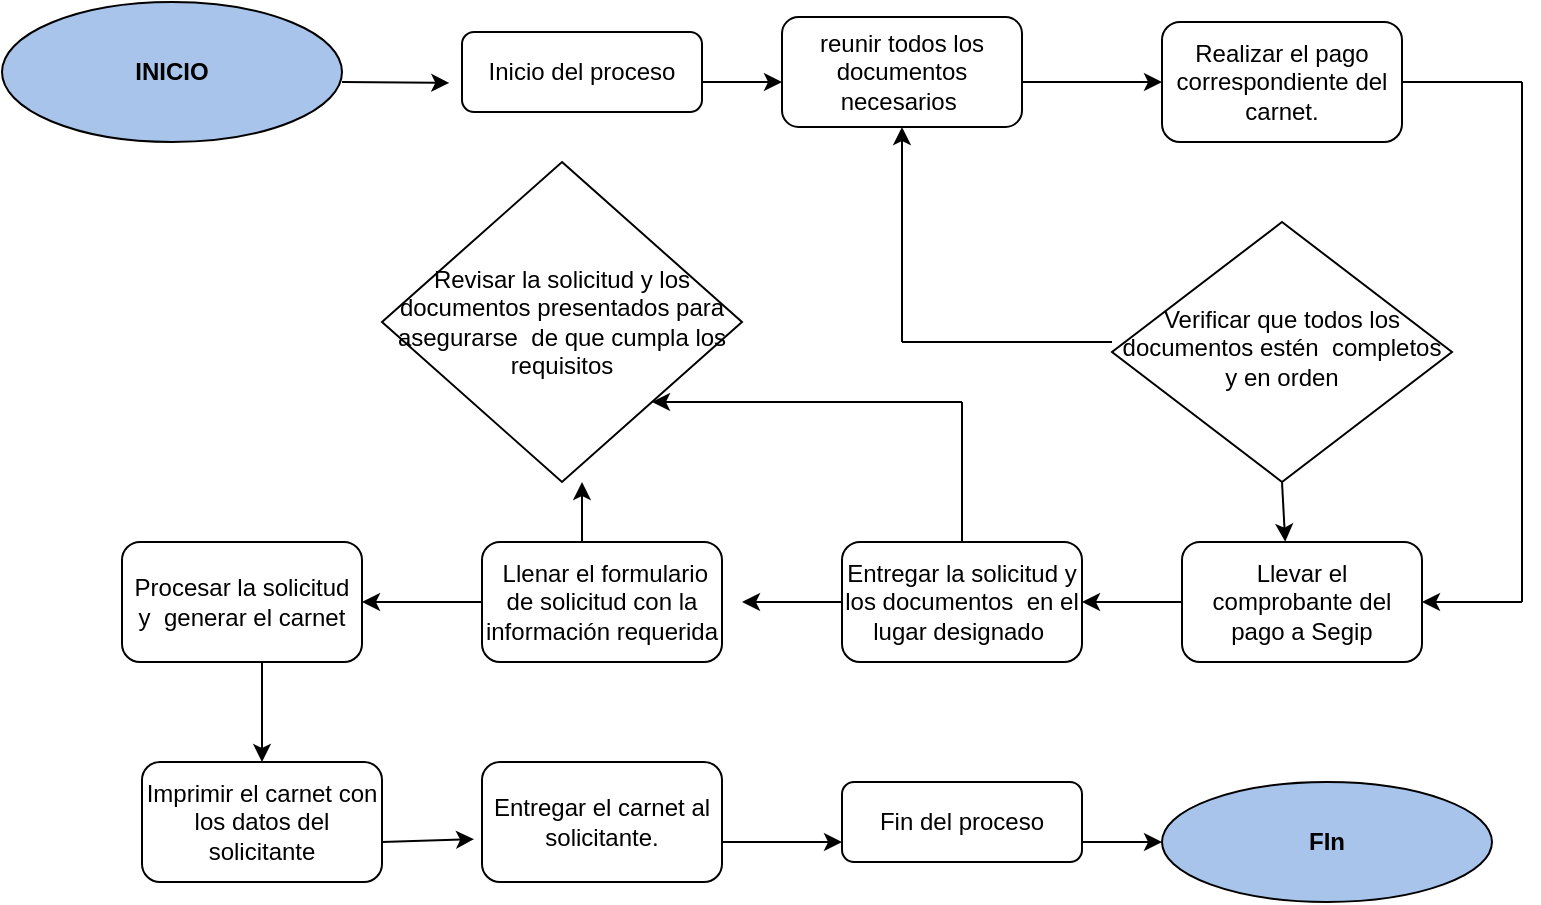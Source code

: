 <mxfile version="23.1.5" type="google">
  <diagram id="C5RBs43oDa-KdzZeNtuy" name="Page-1">
    <mxGraphModel grid="1" page="1" gridSize="10" guides="1" tooltips="1" connect="1" arrows="1" fold="1" pageScale="1" pageWidth="827" pageHeight="1169" math="0" shadow="0">
      <root>
        <mxCell id="WIyWlLk6GJQsqaUBKTNV-0" />
        <mxCell id="WIyWlLk6GJQsqaUBKTNV-1" parent="WIyWlLk6GJQsqaUBKTNV-0" />
        <mxCell id="WIyWlLk6GJQsqaUBKTNV-6" value="Verificar que todos los documentos estén&amp;nbsp; completos y en orden" style="rhombus;whiteSpace=wrap;html=1;shadow=0;fontFamily=Helvetica;fontSize=12;align=center;strokeWidth=1;spacing=6;spacingTop=-4;" vertex="1" parent="WIyWlLk6GJQsqaUBKTNV-1">
          <mxGeometry x="565" y="190" width="170" height="130" as="geometry" />
        </mxCell>
        <mxCell id="WIyWlLk6GJQsqaUBKTNV-7" value="Inicio del proceso" style="rounded=1;whiteSpace=wrap;html=1;fontSize=12;glass=0;strokeWidth=1;shadow=0;" vertex="1" parent="WIyWlLk6GJQsqaUBKTNV-1">
          <mxGeometry x="240" y="95" width="120" height="40" as="geometry" />
        </mxCell>
        <mxCell id="WIyWlLk6GJQsqaUBKTNV-12" value="reunir todos los documentos necesarios&amp;nbsp;" style="rounded=1;whiteSpace=wrap;html=1;fontSize=12;glass=0;strokeWidth=1;shadow=0;" vertex="1" parent="WIyWlLk6GJQsqaUBKTNV-1">
          <mxGeometry x="400" y="87.5" width="120" height="55" as="geometry" />
        </mxCell>
        <mxCell id="3bQsAzySEK2MrlnRBN01-0" value="&lt;b&gt;INICIO&lt;/b&gt;" style="ellipse;whiteSpace=wrap;html=1;fillColor=#A9C4EB;" vertex="1" parent="WIyWlLk6GJQsqaUBKTNV-1">
          <mxGeometry x="10" y="80" width="170" height="70" as="geometry" />
        </mxCell>
        <mxCell id="3bQsAzySEK2MrlnRBN01-1" value="" style="endArrow=classic;html=1;rounded=0;entryX=-0.053;entryY=0.636;entryDx=0;entryDy=0;entryPerimeter=0;" edge="1" parent="WIyWlLk6GJQsqaUBKTNV-1" target="WIyWlLk6GJQsqaUBKTNV-7">
          <mxGeometry width="50" height="50" relative="1" as="geometry">
            <mxPoint x="180" y="120" as="sourcePoint" />
            <mxPoint x="230" y="80" as="targetPoint" />
          </mxGeometry>
        </mxCell>
        <mxCell id="3bQsAzySEK2MrlnRBN01-2" value="&amp;nbsp;Llenar el formulario de solicitud con la información requerida" style="whiteSpace=wrap;html=1;rounded=1;glass=0;strokeWidth=1;shadow=0;" vertex="1" parent="WIyWlLk6GJQsqaUBKTNV-1">
          <mxGeometry x="250" y="350" width="120" height="60" as="geometry" />
        </mxCell>
        <mxCell id="3bQsAzySEK2MrlnRBN01-4" value="" style="endArrow=classic;html=1;rounded=0;" edge="1" parent="WIyWlLk6GJQsqaUBKTNV-1">
          <mxGeometry width="50" height="50" relative="1" as="geometry">
            <mxPoint x="520" y="120" as="sourcePoint" />
            <mxPoint x="590" y="120" as="targetPoint" />
          </mxGeometry>
        </mxCell>
        <mxCell id="3bQsAzySEK2MrlnRBN01-5" value="" style="endArrow=classic;html=1;rounded=0;" edge="1" parent="WIyWlLk6GJQsqaUBKTNV-1">
          <mxGeometry width="50" height="50" relative="1" as="geometry">
            <mxPoint x="360" y="120" as="sourcePoint" />
            <mxPoint x="400" y="120" as="targetPoint" />
          </mxGeometry>
        </mxCell>
        <mxCell id="3bQsAzySEK2MrlnRBN01-8" value="" style="endArrow=none;html=1;rounded=0;" edge="1" parent="WIyWlLk6GJQsqaUBKTNV-1">
          <mxGeometry width="50" height="50" relative="1" as="geometry">
            <mxPoint x="565" y="250" as="sourcePoint" />
            <mxPoint x="460" y="250" as="targetPoint" />
          </mxGeometry>
        </mxCell>
        <mxCell id="3bQsAzySEK2MrlnRBN01-9" value="" style="endArrow=classic;html=1;rounded=0;entryX=0.5;entryY=1;entryDx=0;entryDy=0;" edge="1" parent="WIyWlLk6GJQsqaUBKTNV-1" target="WIyWlLk6GJQsqaUBKTNV-12">
          <mxGeometry width="50" height="50" relative="1" as="geometry">
            <mxPoint x="460" y="250" as="sourcePoint" />
            <mxPoint x="510" y="200" as="targetPoint" />
          </mxGeometry>
        </mxCell>
        <mxCell id="3bQsAzySEK2MrlnRBN01-10" value="Realizar el pago correspondiente del carnet." style="rounded=1;whiteSpace=wrap;html=1;" vertex="1" parent="WIyWlLk6GJQsqaUBKTNV-1">
          <mxGeometry x="590" y="90" width="120" height="60" as="geometry" />
        </mxCell>
        <mxCell id="3bQsAzySEK2MrlnRBN01-11" value="" style="endArrow=none;html=1;rounded=0;" edge="1" parent="WIyWlLk6GJQsqaUBKTNV-1">
          <mxGeometry width="50" height="50" relative="1" as="geometry">
            <mxPoint x="710" y="120" as="sourcePoint" />
            <mxPoint x="770" y="120" as="targetPoint" />
          </mxGeometry>
        </mxCell>
        <mxCell id="3bQsAzySEK2MrlnRBN01-12" value="" style="endArrow=none;html=1;rounded=0;" edge="1" parent="WIyWlLk6GJQsqaUBKTNV-1">
          <mxGeometry width="50" height="50" relative="1" as="geometry">
            <mxPoint x="770" y="120" as="sourcePoint" />
            <mxPoint x="770" y="380" as="targetPoint" />
          </mxGeometry>
        </mxCell>
        <mxCell id="3bQsAzySEK2MrlnRBN01-13" value="" style="endArrow=classic;html=1;rounded=0;" edge="1" parent="WIyWlLk6GJQsqaUBKTNV-1">
          <mxGeometry width="50" height="50" relative="1" as="geometry">
            <mxPoint x="770" y="380" as="sourcePoint" />
            <mxPoint x="720" y="380" as="targetPoint" />
          </mxGeometry>
        </mxCell>
        <mxCell id="3bQsAzySEK2MrlnRBN01-14" value="Entregar la solicitud y los documentos&amp;nbsp; en el lugar designado&amp;nbsp;" style="rounded=1;whiteSpace=wrap;html=1;" vertex="1" parent="WIyWlLk6GJQsqaUBKTNV-1">
          <mxGeometry x="430" y="350" width="120" height="60" as="geometry" />
        </mxCell>
        <mxCell id="3bQsAzySEK2MrlnRBN01-15" value="" style="endArrow=classic;html=1;rounded=0;entryX=1;entryY=0.5;entryDx=0;entryDy=0;" edge="1" parent="WIyWlLk6GJQsqaUBKTNV-1" target="3bQsAzySEK2MrlnRBN01-14">
          <mxGeometry width="50" height="50" relative="1" as="geometry">
            <mxPoint x="600" y="380" as="sourcePoint" />
            <mxPoint x="650" y="330" as="targetPoint" />
          </mxGeometry>
        </mxCell>
        <mxCell id="3bQsAzySEK2MrlnRBN01-16" value="Revisar la solicitud y los documentos presentados para asegurarse&amp;nbsp; de que cumpla los requisitos" style="rhombus;whiteSpace=wrap;html=1;" vertex="1" parent="WIyWlLk6GJQsqaUBKTNV-1">
          <mxGeometry x="200" y="160" width="180" height="160" as="geometry" />
        </mxCell>
        <mxCell id="3bQsAzySEK2MrlnRBN01-17" value="" style="endArrow=none;html=1;rounded=0;" edge="1" parent="WIyWlLk6GJQsqaUBKTNV-1">
          <mxGeometry width="50" height="50" relative="1" as="geometry">
            <mxPoint x="490" y="350" as="sourcePoint" />
            <mxPoint x="490" y="280" as="targetPoint" />
          </mxGeometry>
        </mxCell>
        <mxCell id="3bQsAzySEK2MrlnRBN01-19" value="" style="endArrow=classic;html=1;rounded=0;entryX=1;entryY=1;entryDx=0;entryDy=0;" edge="1" parent="WIyWlLk6GJQsqaUBKTNV-1" target="3bQsAzySEK2MrlnRBN01-16">
          <mxGeometry width="50" height="50" relative="1" as="geometry">
            <mxPoint x="490" y="280" as="sourcePoint" />
            <mxPoint x="540" y="230" as="targetPoint" />
          </mxGeometry>
        </mxCell>
        <mxCell id="3bQsAzySEK2MrlnRBN01-20" value="Procesar la solicitud y&amp;nbsp; generar el carnet" style="rounded=1;whiteSpace=wrap;html=1;" vertex="1" parent="WIyWlLk6GJQsqaUBKTNV-1">
          <mxGeometry x="70" y="350" width="120" height="60" as="geometry" />
        </mxCell>
        <mxCell id="3bQsAzySEK2MrlnRBN01-21" value="" style="endArrow=classic;html=1;rounded=0;" edge="1" parent="WIyWlLk6GJQsqaUBKTNV-1">
          <mxGeometry width="50" height="50" relative="1" as="geometry">
            <mxPoint x="430" y="380" as="sourcePoint" />
            <mxPoint x="380" y="380" as="targetPoint" />
          </mxGeometry>
        </mxCell>
        <mxCell id="3bQsAzySEK2MrlnRBN01-22" value="" style="endArrow=classic;html=1;rounded=0;" edge="1" parent="WIyWlLk6GJQsqaUBKTNV-1">
          <mxGeometry width="50" height="50" relative="1" as="geometry">
            <mxPoint x="300" y="350" as="sourcePoint" />
            <mxPoint x="300" y="320" as="targetPoint" />
          </mxGeometry>
        </mxCell>
        <mxCell id="3bQsAzySEK2MrlnRBN01-23" value="Imprimir el carnet con los datos del solicitante" style="rounded=1;whiteSpace=wrap;html=1;" vertex="1" parent="WIyWlLk6GJQsqaUBKTNV-1">
          <mxGeometry x="80" y="460" width="120" height="60" as="geometry" />
        </mxCell>
        <mxCell id="3bQsAzySEK2MrlnRBN01-25" value="Entregar el carnet al solicitante." style="rounded=1;whiteSpace=wrap;html=1;" vertex="1" parent="WIyWlLk6GJQsqaUBKTNV-1">
          <mxGeometry x="250" y="460" width="120" height="60" as="geometry" />
        </mxCell>
        <mxCell id="3bQsAzySEK2MrlnRBN01-28" value="Fin del proceso" style="rounded=1;whiteSpace=wrap;html=1;" vertex="1" parent="WIyWlLk6GJQsqaUBKTNV-1">
          <mxGeometry x="430" y="470" width="120" height="40" as="geometry" />
        </mxCell>
        <mxCell id="3bQsAzySEK2MrlnRBN01-31" value="&lt;b&gt;FIn&lt;/b&gt;" style="ellipse;whiteSpace=wrap;html=1;fillColor=#A9C4EB;" vertex="1" parent="WIyWlLk6GJQsqaUBKTNV-1">
          <mxGeometry x="590" y="470" width="165" height="60" as="geometry" />
        </mxCell>
        <mxCell id="f3eSbPEEFnQTOaFJBSWK-3" value="Llevar el comprobante del pago a Segip" style="rounded=1;whiteSpace=wrap;html=1;" vertex="1" parent="WIyWlLk6GJQsqaUBKTNV-1">
          <mxGeometry x="600" y="350" width="120" height="60" as="geometry" />
        </mxCell>
        <mxCell id="f3eSbPEEFnQTOaFJBSWK-5" value="" style="endArrow=classic;html=1;rounded=0;entryX=1;entryY=0.5;entryDx=0;entryDy=0;" edge="1" parent="WIyWlLk6GJQsqaUBKTNV-1" target="3bQsAzySEK2MrlnRBN01-20">
          <mxGeometry width="50" height="50" relative="1" as="geometry">
            <mxPoint x="250" y="380" as="sourcePoint" />
            <mxPoint x="300" y="330" as="targetPoint" />
          </mxGeometry>
        </mxCell>
        <mxCell id="f3eSbPEEFnQTOaFJBSWK-6" value="" style="endArrow=classic;html=1;rounded=0;entryX=0.5;entryY=0;entryDx=0;entryDy=0;" edge="1" parent="WIyWlLk6GJQsqaUBKTNV-1" target="3bQsAzySEK2MrlnRBN01-23">
          <mxGeometry width="50" height="50" relative="1" as="geometry">
            <mxPoint x="140" y="410" as="sourcePoint" />
            <mxPoint x="190" y="360" as="targetPoint" />
          </mxGeometry>
        </mxCell>
        <mxCell id="f3eSbPEEFnQTOaFJBSWK-7" value="" style="endArrow=classic;html=1;rounded=0;entryX=-0.033;entryY=0.643;entryDx=0;entryDy=0;entryPerimeter=0;" edge="1" parent="WIyWlLk6GJQsqaUBKTNV-1" target="3bQsAzySEK2MrlnRBN01-25">
          <mxGeometry width="50" height="50" relative="1" as="geometry">
            <mxPoint x="200" y="500" as="sourcePoint" />
            <mxPoint x="250" y="450" as="targetPoint" />
          </mxGeometry>
        </mxCell>
        <mxCell id="f3eSbPEEFnQTOaFJBSWK-8" value="" style="endArrow=classic;html=1;rounded=0;entryX=0;entryY=0.75;entryDx=0;entryDy=0;" edge="1" parent="WIyWlLk6GJQsqaUBKTNV-1" target="3bQsAzySEK2MrlnRBN01-28">
          <mxGeometry width="50" height="50" relative="1" as="geometry">
            <mxPoint x="370" y="500" as="sourcePoint" />
            <mxPoint x="420" y="450" as="targetPoint" />
          </mxGeometry>
        </mxCell>
        <mxCell id="f3eSbPEEFnQTOaFJBSWK-11" value="" style="endArrow=classic;html=1;rounded=0;" edge="1" parent="WIyWlLk6GJQsqaUBKTNV-1">
          <mxGeometry width="50" height="50" relative="1" as="geometry">
            <mxPoint x="550" y="500" as="sourcePoint" />
            <mxPoint x="590" y="500" as="targetPoint" />
          </mxGeometry>
        </mxCell>
        <mxCell id="f3eSbPEEFnQTOaFJBSWK-14" value="" style="endArrow=classic;html=1;rounded=0;entryX=0.43;entryY=-0.003;entryDx=0;entryDy=0;entryPerimeter=0;" edge="1" parent="WIyWlLk6GJQsqaUBKTNV-1" target="f3eSbPEEFnQTOaFJBSWK-3">
          <mxGeometry width="50" height="50" relative="1" as="geometry">
            <mxPoint x="650" y="320" as="sourcePoint" />
            <mxPoint x="700" y="270" as="targetPoint" />
          </mxGeometry>
        </mxCell>
      </root>
    </mxGraphModel>
  </diagram>
</mxfile>
